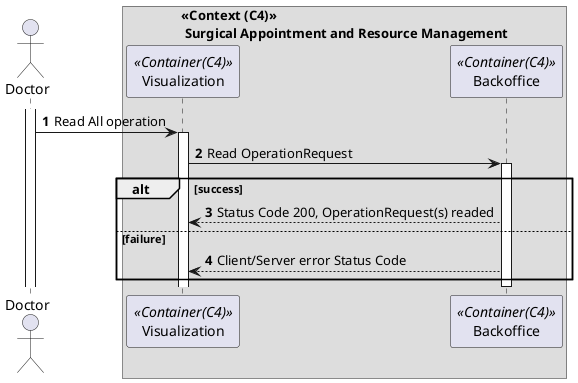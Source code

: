 @startuml


autonumber

actor "Doctor" as adm


box "<<Context (C4)>>\n Surgical Appointment and Resource Management"
participant Visualization as ui <<Container(C4)>>
participant Backoffice as bo <<Container(C4)>>


activate adm

adm -> ui : Read All operation

activate ui

ui -> bo : Read OperationRequest

activate bo


alt success

bo --> ui : Status Code 200, OperationRequest(s) readed

else failure

bo --> ui:  Client/Server error Status Code

end

deactivate bo







@enduml